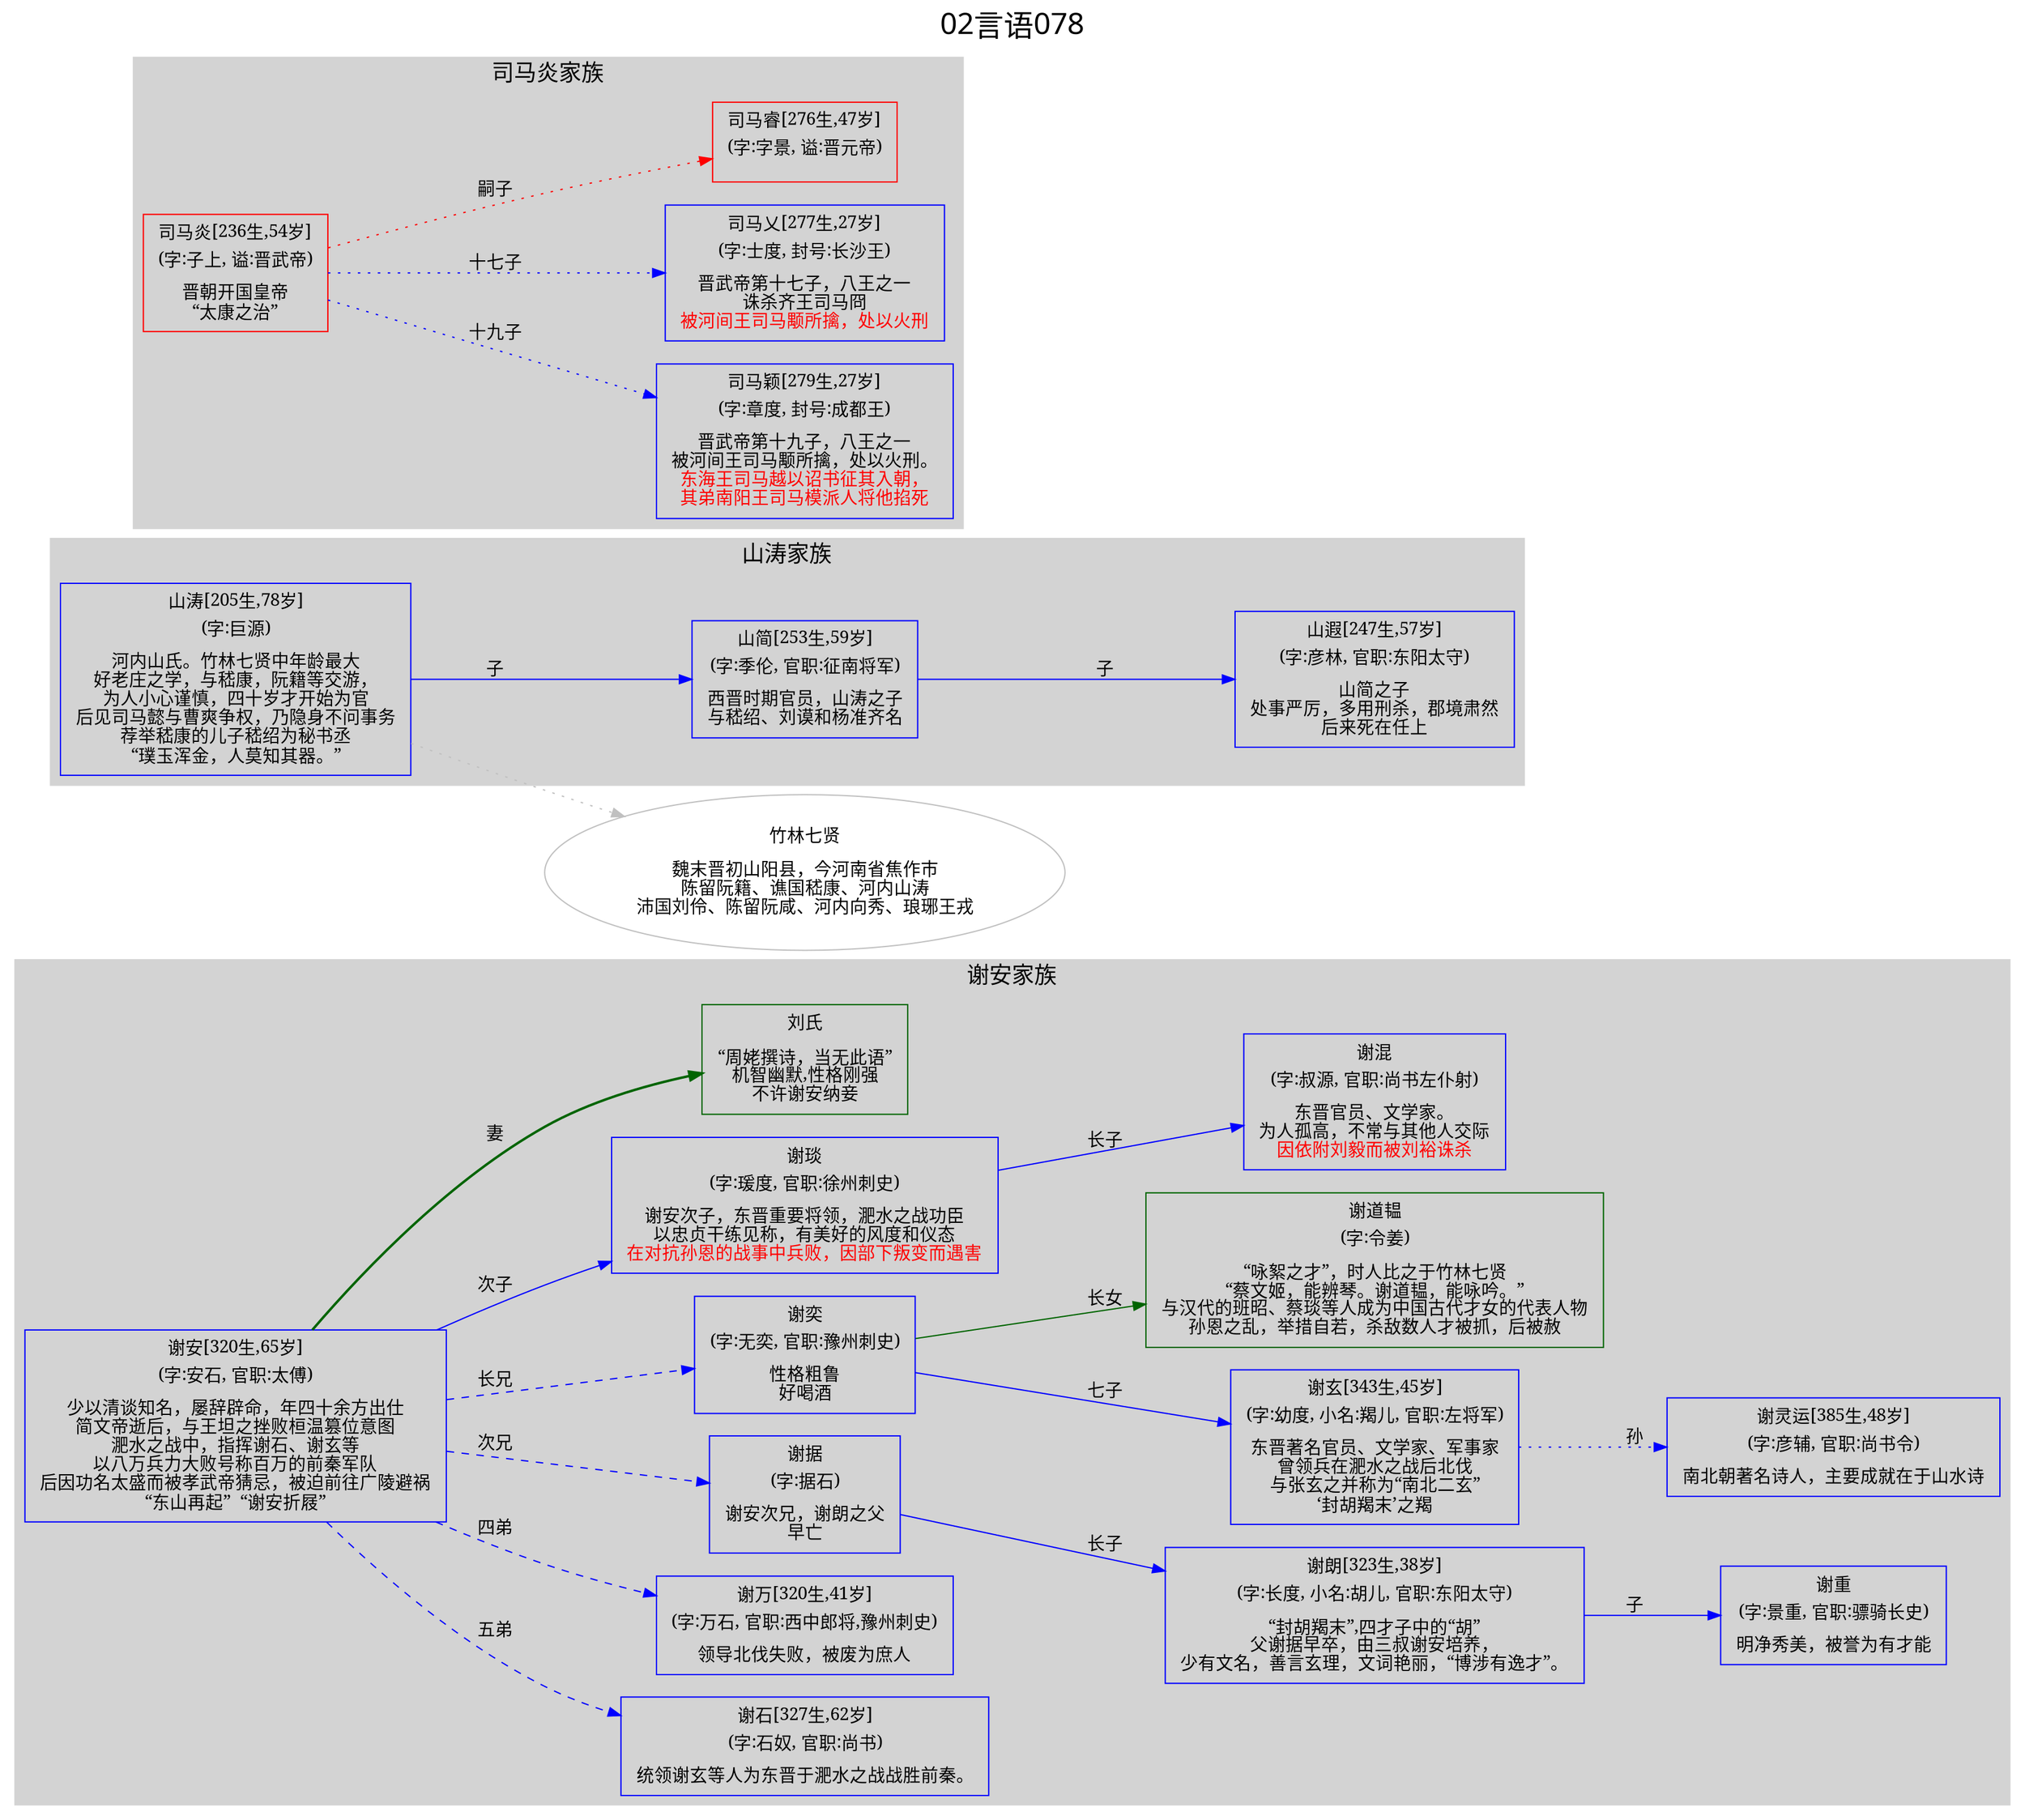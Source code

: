 
digraph
{
	rankdir = "LR";
	ranksep = 0.5;
	label = "02言语078";
	labelloc = "t";
	fontsize = "24";
	fontname = "SimHei";

	graph [style="filled", color="lightgrey"];
	node [fontname="SimSun"];
	edge [fontname="SimSun"];

	谢安 [shape="box", color="blue", label=<<table border="0" cellborder="0"><tr><td>谢安[320生,65岁]</td></tr><tr><td>(字:安石, 官职:太傅)</td></tr><tr><td></td></tr><tr><td>少以清谈知名，屡辞辟命，年四十余方出仕<br/>简文帝逝后，与王坦之挫败桓温篡位意图<br/>淝水之战中，指挥谢石、谢玄等<br/>以八万兵力大败号称百万的前秦军队<br/>后因功名太盛而被孝武帝猜忌，被迫前往广陵避祸<br/>“东山再起”  “谢安折屐”<br/></td></tr></table>>];
	谢灵运 [shape="box", color="blue", label=<<table border="0" cellborder="0"><tr><td>谢灵运[385生,48岁]</td></tr><tr><td>(字:彦辅, 官职:尚书令)</td></tr><tr><td></td></tr><tr><td>南北朝著名诗人，主要成就在于山水诗<br/></td></tr></table>>];
	谢重 [shape="box", color="blue", label=<<table border="0" cellborder="0"><tr><td>谢重</td></tr><tr><td>(字:景重, 官职:骠骑长史)</td></tr><tr><td></td></tr><tr><td>明净秀美，被誉为有才能<br/></td></tr></table>>];
	谢朗 [shape="box", color="blue", label=<<table border="0" cellborder="0"><tr><td>谢朗[323生,38岁]</td></tr><tr><td>(字:长度, 小名:胡儿, 官职:东阳太守)</td></tr><tr><td></td></tr><tr><td>“封胡羯末”,四才子中的“胡”<br/>父谢据早卒，由三叔谢安培养，<br/>少有文名，善言玄理，文词艳丽，“博涉有逸才”。<br/></td></tr></table>>];
	谢玄 [shape="box", color="blue", label=<<table border="0" cellborder="0"><tr><td>谢玄[343生,45岁]</td></tr><tr><td>(字:幼度, 小名:羯儿, 官职:左将军)</td></tr><tr><td></td></tr><tr><td>东晋著名官员、文学家、军事家<br/>曾领兵在淝水之战后北伐<br/>与张玄之并称为“南北二玄”<br/>‘封胡羯末’之羯<br/></td></tr></table>>];
	谢道韫 [shape="box", color="darkgreen", label=<<table border="0" cellborder="0"><tr><td>谢道韫</td></tr><tr><td>(字:令姜)</td></tr><tr><td></td></tr><tr><td>“咏絮之才”，时人比之于竹林七贤<br/>“蔡文姬，能辨琴。谢道韫，能咏吟。”<br/>与汉代的班昭、蔡琰等人成为中国古代才女的代表人物<br/>孙恩之乱，举措自若，杀敌数人才被抓，后被赦<br/></td></tr></table>>];
	谢混 [shape="box", color="blue", label=<<table border="0" cellborder="0"><tr><td>谢混</td></tr><tr><td>(字:叔源, 官职:尚书左仆射)</td></tr><tr><td></td></tr><tr><td>东晋官员、文学家。<br/>为人孤高，不常与其他人交际<br/><font color = 'red'>因依附刘毅而被刘裕诛杀</font></td></tr></table>>];
	谢石 [shape="box", color="blue", label=<<table border="0" cellborder="0"><tr><td>谢石[327生,62岁]</td></tr><tr><td>(字:石奴, 官职:尚书)</td></tr><tr><td></td></tr><tr><td>统领谢玄等人为东晋于淝水之战战胜前秦。<br/></td></tr></table>>];
	谢万 [shape="box", color="blue", label=<<table border="0" cellborder="0"><tr><td>谢万[320生,41岁]</td></tr><tr><td>(字:万石, 官职:西中郎将,豫州刺史)</td></tr><tr><td></td></tr><tr><td>领导北伐失败，被废为庶人<br/></td></tr></table>>];
	谢据 [shape="box", color="blue", label=<<table border="0" cellborder="0"><tr><td>谢据</td></tr><tr><td>(字:据石)</td></tr><tr><td></td></tr><tr><td>谢安次兄，谢朗之父<br/>早亡<br/></td></tr></table>>];
	谢奕 [shape="box", color="blue", label=<<table border="0" cellborder="0"><tr><td>谢奕</td></tr><tr><td>(字:无奕, 官职:豫州刺史)</td></tr><tr><td></td></tr><tr><td>性格粗鲁<br/>好喝酒<br/></td></tr></table>>];
	谢琰 [shape="box", color="blue", label=<<table border="0" cellborder="0"><tr><td>谢琰</td></tr><tr><td>(字:瑗度, 官职:徐州刺史)</td></tr><tr><td></td></tr><tr><td>谢安次子，东晋重要将领，淝水之战功臣<br/>以忠贞干练见称，有美好的风度和仪态<br/><font color = 'red'>在对抗孙恩的战事中兵败，因部下叛变而遇害</font></td></tr></table>>];
	沛国相县刘氏 [shape="box", color="darkgreen", label=<<table border="0" cellborder="0"><tr><td>刘氏</td></tr><tr><td></td></tr><tr><td>“周姥撰诗，当无此语”<br/>机智幽默,性格刚强<br/>不许谢安纳妾<br/></td></tr></table>>];
	山涛 [shape="box", color="blue", label=<<table border="0" cellborder="0"><tr><td>山涛[205生,78岁]</td></tr><tr><td>(字:巨源)</td></tr><tr><td></td></tr><tr><td>河内山氏。竹林七贤中年龄最大<br/>好老庄之学，与嵇康，阮籍等交游，<br/>为人小心谨慎，四十岁才开始为官<br/>后见司马懿与曹爽争权，乃隐身不问事务<br/>荐举嵇康的儿子嵇绍为秘书丞<br/>“璞玉浑金，人莫知其器。”<br/></td></tr></table>>];
	山遐 [shape="box", color="blue", label=<<table border="0" cellborder="0"><tr><td>山遐[247生,57岁]</td></tr><tr><td>(字:彦林, 官职:东阳太守)</td></tr><tr><td></td></tr><tr><td>山简之子<br/>处事严厉，多用刑杀，郡境肃然<br/>后来死在任上<br/></td></tr></table>>];
	山简 [shape="box", color="blue", label=<<table border="0" cellborder="0"><tr><td>山简[253生,59岁]</td></tr><tr><td>(字:季伦, 官职:征南将军)</td></tr><tr><td></td></tr><tr><td>西晋时期官员，山涛之子<br/>与嵇绍、刘谟和杨准齐名<br/></td></tr></table>>];
	竹林七贤 [shape="ellipse", color="gray", label=<<table border="0" cellborder="0"><tr><td>竹林七贤</td></tr><tr><td></td></tr><tr><td>魏末晋初山阳县，今河南省焦作市<br/>陈留阮籍、谯国嵇康、河内山涛<br/>沛国刘伶、陈留阮咸、河内向秀、琅琊王戎<br/></td></tr></table>>];
	司马炎 [shape="box", color="red", label=<<table border="0" cellborder="0"><tr><td>司马炎[236生,54岁]</td></tr><tr><td>(字:子上, 谥:晋武帝)</td></tr><tr><td></td></tr><tr><td>晋朝开国皇帝<br/>“太康之治”<br/></td></tr></table>>];
	司马颖 [shape="box", color="blue", label=<<table border="0" cellborder="0"><tr><td>司马颖[279生,27岁]</td></tr><tr><td>(字:章度, 封号:成都王)</td></tr><tr><td></td></tr><tr><td>晋武帝第十九子，八王之一<br/>被河间王司马颙所擒，处以火刑。<br/><font color = 'red'>东海王司马越以诏书征其入朝，<br/>其弟南阳王司马模派人将他掐死</font></td></tr></table>>];
	司马乂 [shape="box", color="blue", label=<<table border="0" cellborder="0"><tr><td>司马乂[277生,27岁]</td></tr><tr><td>(字:士度, 封号:长沙王)</td></tr><tr><td></td></tr><tr><td>晋武帝第十七子，八王之一<br/>诛杀齐王司马冏<br/><font color = 'red'>被河间王司马颙所擒，处以火刑</font></td></tr></table>>];
	司马睿 [shape="box", color="red", label=<<table border="0" cellborder="0"><tr><td>司马睿[276生,47岁]</td></tr><tr><td>(字:字景, 谥:晋元帝)</td></tr><tr><td></td></tr><tr><td></td></tr></table>>];

	谢安 -> 沛国相县刘氏 [label="妻", style=bold, color="darkgreen"];
	谢安 -> 谢琰 [label="次子", style=solid, color="blue"];
	谢安 -> 谢奕 [label="长兄", style=dashed, color="blue"];
	谢安 -> 谢据 [label="次兄", style=dashed, color="blue"];
	谢安 -> 谢万 [label="四弟", style=dashed, color="blue"];
	谢安 -> 谢石 [label="五弟", style=dashed, color="blue"];
	谢琰 -> 谢混 [label="长子", style=solid, color="blue"];
	谢奕 -> 谢道韫 [label="长女", style=solid, color="darkgreen"];
	谢奕 -> 谢玄 [label="七子", style=solid, color="blue"];
	谢据 -> 谢朗 [label="长子", style=solid, color="blue"];
	谢朗 -> 谢重 [label="子", style=solid, color="blue"];
	谢玄 -> 谢灵运 [label="孙", style=dotted, color="blue"];
	山涛 -> 山简 [label="子", style=solid, color="blue"];
	山简 -> 山遐 [label="子", style=solid, color="blue"];
	山涛 -> 竹林七贤 [label="", style=dotted, color="gray"];
	司马炎 -> 司马睿 [label="嗣子", style=dotted, color="red"];
	司马炎 -> 司马乂 [label="十七子", style=dotted, color="blue"];
	司马炎 -> 司马颖 [label="十九子", style=dotted, color="blue"];


	subgraph "cluster_谢安"
	{
		fontsize="18";
		label="谢安家族";
		谢安;谢灵运;谢重;谢朗;谢玄;谢道韫;谢混;谢石;谢万;谢据;谢奕;谢琰;沛国相县刘氏;
	}

	subgraph "cluster_山涛"
	{
		fontsize="18";
		label="山涛家族";
		山涛;山遐;山简;
	}

	subgraph "cluster_司马炎"
	{
		fontsize="18";
		label="司马炎家族";
		司马炎;司马颖;司马乂;司马睿;
	}

}
